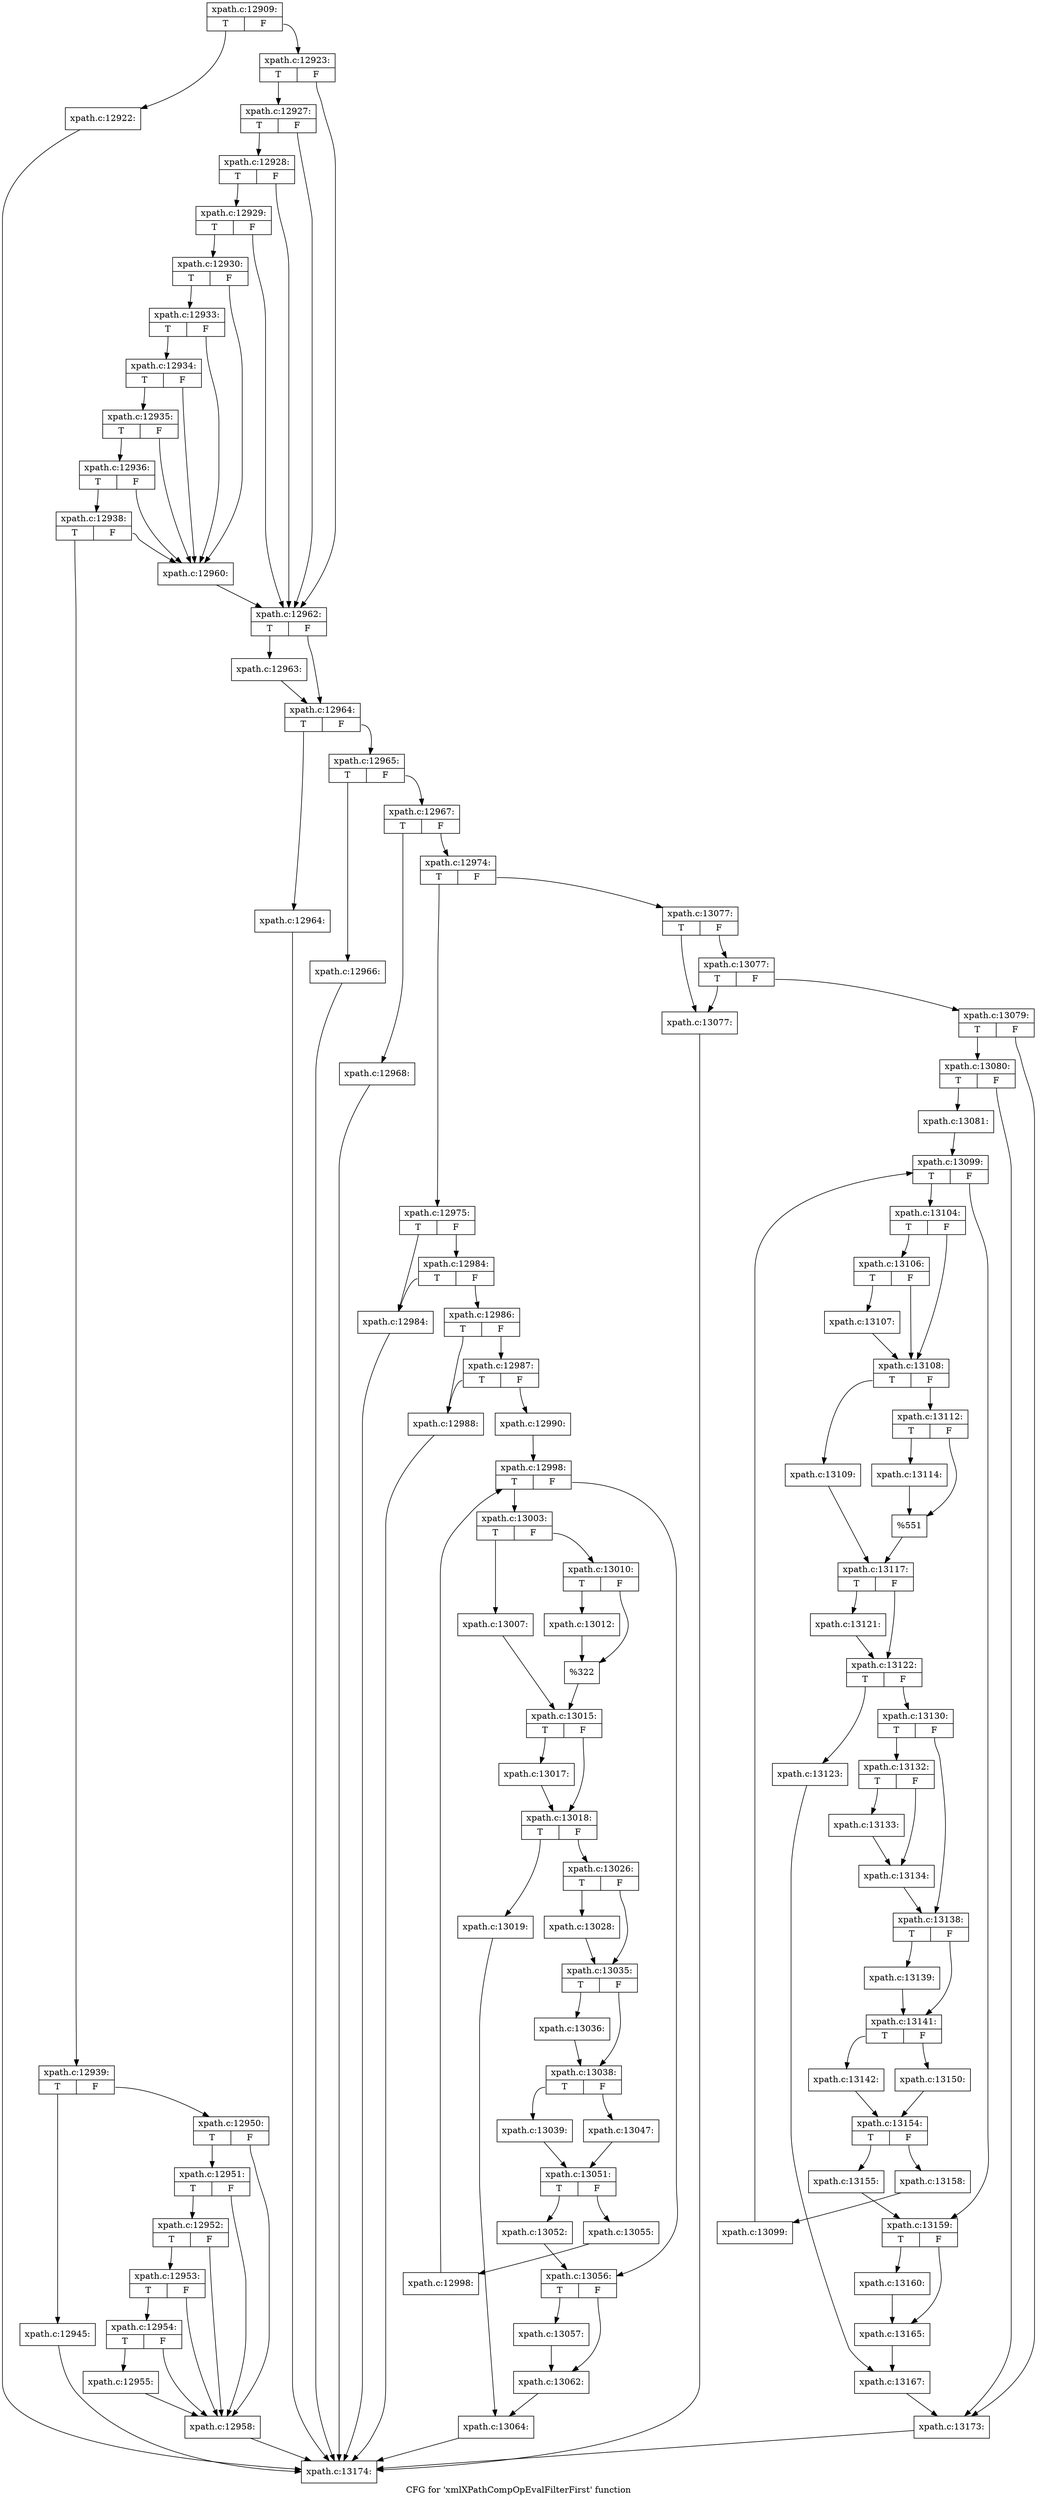 digraph "CFG for 'xmlXPathCompOpEvalFilterFirst' function" {
	label="CFG for 'xmlXPathCompOpEvalFilterFirst' function";

	Node0x55e6b2e6d4d0 [shape=record,label="{xpath.c:12909:|{<s0>T|<s1>F}}"];
	Node0x55e6b2e6d4d0:s0 -> Node0x55e6b2e70c00;
	Node0x55e6b2e6d4d0:s1 -> Node0x55e6b2e70c50;
	Node0x55e6b2e70c00 [shape=record,label="{xpath.c:12922:}"];
	Node0x55e6b2e70c00 -> Node0x55e6b2e6d520;
	Node0x55e6b2e70c50 [shape=record,label="{xpath.c:12923:|{<s0>T|<s1>F}}"];
	Node0x55e6b2e70c50:s0 -> Node0x55e6b2e713c0;
	Node0x55e6b2e70c50:s1 -> Node0x55e6b2e71270;
	Node0x55e6b2e713c0 [shape=record,label="{xpath.c:12927:|{<s0>T|<s1>F}}"];
	Node0x55e6b2e713c0:s0 -> Node0x55e6b2e71340;
	Node0x55e6b2e713c0:s1 -> Node0x55e6b2e71270;
	Node0x55e6b2e71340 [shape=record,label="{xpath.c:12928:|{<s0>T|<s1>F}}"];
	Node0x55e6b2e71340:s0 -> Node0x55e6b2e712c0;
	Node0x55e6b2e71340:s1 -> Node0x55e6b2e71270;
	Node0x55e6b2e712c0 [shape=record,label="{xpath.c:12929:|{<s0>T|<s1>F}}"];
	Node0x55e6b2e712c0:s0 -> Node0x55e6b2e71220;
	Node0x55e6b2e712c0:s1 -> Node0x55e6b2e71270;
	Node0x55e6b2e71220 [shape=record,label="{xpath.c:12930:|{<s0>T|<s1>F}}"];
	Node0x55e6b2e71220:s0 -> Node0x55e6b2e73520;
	Node0x55e6b2e71220:s1 -> Node0x55e6b2e732d0;
	Node0x55e6b2e73520 [shape=record,label="{xpath.c:12933:|{<s0>T|<s1>F}}"];
	Node0x55e6b2e73520:s0 -> Node0x55e6b2e734a0;
	Node0x55e6b2e73520:s1 -> Node0x55e6b2e732d0;
	Node0x55e6b2e734a0 [shape=record,label="{xpath.c:12934:|{<s0>T|<s1>F}}"];
	Node0x55e6b2e734a0:s0 -> Node0x55e6b2e73420;
	Node0x55e6b2e734a0:s1 -> Node0x55e6b2e732d0;
	Node0x55e6b2e73420 [shape=record,label="{xpath.c:12935:|{<s0>T|<s1>F}}"];
	Node0x55e6b2e73420:s0 -> Node0x55e6b2e733a0;
	Node0x55e6b2e73420:s1 -> Node0x55e6b2e732d0;
	Node0x55e6b2e733a0 [shape=record,label="{xpath.c:12936:|{<s0>T|<s1>F}}"];
	Node0x55e6b2e733a0:s0 -> Node0x55e6b2e73320;
	Node0x55e6b2e733a0:s1 -> Node0x55e6b2e732d0;
	Node0x55e6b2e73320 [shape=record,label="{xpath.c:12938:|{<s0>T|<s1>F}}"];
	Node0x55e6b2e73320:s0 -> Node0x55e6b2e73280;
	Node0x55e6b2e73320:s1 -> Node0x55e6b2e732d0;
	Node0x55e6b2e73280 [shape=record,label="{xpath.c:12939:|{<s0>T|<s1>F}}"];
	Node0x55e6b2e73280:s0 -> Node0x55e6b2e762a0;
	Node0x55e6b2e73280:s1 -> Node0x55e6b2e762f0;
	Node0x55e6b2e762a0 [shape=record,label="{xpath.c:12945:}"];
	Node0x55e6b2e762a0 -> Node0x55e6b2e6d520;
	Node0x55e6b2e762f0 [shape=record,label="{xpath.c:12950:|{<s0>T|<s1>F}}"];
	Node0x55e6b2e762f0:s0 -> Node0x55e6b2e76980;
	Node0x55e6b2e762f0:s1 -> Node0x55e6b2e767b0;
	Node0x55e6b2e76980 [shape=record,label="{xpath.c:12951:|{<s0>T|<s1>F}}"];
	Node0x55e6b2e76980:s0 -> Node0x55e6b2e76900;
	Node0x55e6b2e76980:s1 -> Node0x55e6b2e767b0;
	Node0x55e6b2e76900 [shape=record,label="{xpath.c:12952:|{<s0>T|<s1>F}}"];
	Node0x55e6b2e76900:s0 -> Node0x55e6b2e76880;
	Node0x55e6b2e76900:s1 -> Node0x55e6b2e767b0;
	Node0x55e6b2e76880 [shape=record,label="{xpath.c:12953:|{<s0>T|<s1>F}}"];
	Node0x55e6b2e76880:s0 -> Node0x55e6b2e76800;
	Node0x55e6b2e76880:s1 -> Node0x55e6b2e767b0;
	Node0x55e6b2e76800 [shape=record,label="{xpath.c:12954:|{<s0>T|<s1>F}}"];
	Node0x55e6b2e76800:s0 -> Node0x55e6b2e76760;
	Node0x55e6b2e76800:s1 -> Node0x55e6b2e767b0;
	Node0x55e6b2e76760 [shape=record,label="{xpath.c:12955:}"];
	Node0x55e6b2e76760 -> Node0x55e6b2e767b0;
	Node0x55e6b2e767b0 [shape=record,label="{xpath.c:12958:}"];
	Node0x55e6b2e767b0 -> Node0x55e6b2e6d520;
	Node0x55e6b2e732d0 [shape=record,label="{xpath.c:12960:}"];
	Node0x55e6b2e732d0 -> Node0x55e6b2e71270;
	Node0x55e6b2e71270 [shape=record,label="{xpath.c:12962:|{<s0>T|<s1>F}}"];
	Node0x55e6b2e71270:s0 -> Node0x55e6b2e790f0;
	Node0x55e6b2e71270:s1 -> Node0x55e6b2e79140;
	Node0x55e6b2e790f0 [shape=record,label="{xpath.c:12963:}"];
	Node0x55e6b2e790f0 -> Node0x55e6b2e79140;
	Node0x55e6b2e79140 [shape=record,label="{xpath.c:12964:|{<s0>T|<s1>F}}"];
	Node0x55e6b2e79140:s0 -> Node0x55e6b2e79db0;
	Node0x55e6b2e79140:s1 -> Node0x55e6b2e79e00;
	Node0x55e6b2e79db0 [shape=record,label="{xpath.c:12964:}"];
	Node0x55e6b2e79db0 -> Node0x55e6b2e6d520;
	Node0x55e6b2e79e00 [shape=record,label="{xpath.c:12965:|{<s0>T|<s1>F}}"];
	Node0x55e6b2e79e00:s0 -> Node0x55e6b2e7a270;
	Node0x55e6b2e79e00:s1 -> Node0x55e6b2e7a2c0;
	Node0x55e6b2e7a270 [shape=record,label="{xpath.c:12966:}"];
	Node0x55e6b2e7a270 -> Node0x55e6b2e6d520;
	Node0x55e6b2e7a2c0 [shape=record,label="{xpath.c:12967:|{<s0>T|<s1>F}}"];
	Node0x55e6b2e7a2c0:s0 -> Node0x55e6b2e7a910;
	Node0x55e6b2e7a2c0:s1 -> Node0x55e6b2e7a960;
	Node0x55e6b2e7a910 [shape=record,label="{xpath.c:12968:}"];
	Node0x55e6b2e7a910 -> Node0x55e6b2e6d520;
	Node0x55e6b2e7a960 [shape=record,label="{xpath.c:12974:|{<s0>T|<s1>F}}"];
	Node0x55e6b2e7a960:s0 -> Node0x55e6b2e7af80;
	Node0x55e6b2e7a960:s1 -> Node0x55e6b2e7afd0;
	Node0x55e6b2e7af80 [shape=record,label="{xpath.c:12975:|{<s0>T|<s1>F}}"];
	Node0x55e6b2e7af80:s0 -> Node0x55e6b2e7bf90;
	Node0x55e6b2e7af80:s1 -> Node0x55e6b2e7c030;
	Node0x55e6b2e7c030 [shape=record,label="{xpath.c:12984:|{<s0>T|<s1>F}}"];
	Node0x55e6b2e7c030:s0 -> Node0x55e6b2e7bf90;
	Node0x55e6b2e7c030:s1 -> Node0x55e6b2e7bfe0;
	Node0x55e6b2e7bf90 [shape=record,label="{xpath.c:12984:}"];
	Node0x55e6b2e7bf90 -> Node0x55e6b2e6d520;
	Node0x55e6b2e7bfe0 [shape=record,label="{xpath.c:12986:|{<s0>T|<s1>F}}"];
	Node0x55e6b2e7bfe0:s0 -> Node0x55e6b2e7c920;
	Node0x55e6b2e7bfe0:s1 -> Node0x55e6b2e7c9c0;
	Node0x55e6b2e7c9c0 [shape=record,label="{xpath.c:12987:|{<s0>T|<s1>F}}"];
	Node0x55e6b2e7c9c0:s0 -> Node0x55e6b2e7c920;
	Node0x55e6b2e7c9c0:s1 -> Node0x55e6b2e7c970;
	Node0x55e6b2e7c920 [shape=record,label="{xpath.c:12988:}"];
	Node0x55e6b2e7c920 -> Node0x55e6b2e6d520;
	Node0x55e6b2e7c970 [shape=record,label="{xpath.c:12990:}"];
	Node0x55e6b2e7c970 -> Node0x55e6b2e7eb60;
	Node0x55e6b2e7eb60 [shape=record,label="{xpath.c:12998:|{<s0>T|<s1>F}}"];
	Node0x55e6b2e7eb60:s0 -> Node0x55e6b2e7ee40;
	Node0x55e6b2e7eb60:s1 -> Node0x55e6b2e7ea00;
	Node0x55e6b2e7ee40 [shape=record,label="{xpath.c:13003:|{<s0>T|<s1>F}}"];
	Node0x55e6b2e7ee40:s0 -> Node0x55e6b2e80450;
	Node0x55e6b2e7ee40:s1 -> Node0x55e6b2e804f0;
	Node0x55e6b2e80450 [shape=record,label="{xpath.c:13007:}"];
	Node0x55e6b2e80450 -> Node0x55e6b2e804a0;
	Node0x55e6b2e804f0 [shape=record,label="{xpath.c:13010:|{<s0>T|<s1>F}}"];
	Node0x55e6b2e804f0:s0 -> Node0x55e6b2e80fe0;
	Node0x55e6b2e804f0:s1 -> Node0x55e6b2e81030;
	Node0x55e6b2e80fe0 [shape=record,label="{xpath.c:13012:}"];
	Node0x55e6b2e80fe0 -> Node0x55e6b2e81030;
	Node0x55e6b2e81030 [shape=record,label="{%322}"];
	Node0x55e6b2e81030 -> Node0x55e6b2e804a0;
	Node0x55e6b2e804a0 [shape=record,label="{xpath.c:13015:|{<s0>T|<s1>F}}"];
	Node0x55e6b2e804a0:s0 -> Node0x55e6b2e81e90;
	Node0x55e6b2e804a0:s1 -> Node0x55e6b2e81ee0;
	Node0x55e6b2e81e90 [shape=record,label="{xpath.c:13017:}"];
	Node0x55e6b2e81e90 -> Node0x55e6b2e81ee0;
	Node0x55e6b2e81ee0 [shape=record,label="{xpath.c:13018:|{<s0>T|<s1>F}}"];
	Node0x55e6b2e81ee0:s0 -> Node0x55e6b2e82b80;
	Node0x55e6b2e81ee0:s1 -> Node0x55e6b2e82bd0;
	Node0x55e6b2e82b80 [shape=record,label="{xpath.c:13019:}"];
	Node0x55e6b2e82b80 -> Node0x55e6b2e83950;
	Node0x55e6b2e82bd0 [shape=record,label="{xpath.c:13026:|{<s0>T|<s1>F}}"];
	Node0x55e6b2e82bd0:s0 -> Node0x55e6b2e83d60;
	Node0x55e6b2e82bd0:s1 -> Node0x55e6b2e83db0;
	Node0x55e6b2e83d60 [shape=record,label="{xpath.c:13028:}"];
	Node0x55e6b2e83d60 -> Node0x55e6b2e83db0;
	Node0x55e6b2e83db0 [shape=record,label="{xpath.c:13035:|{<s0>T|<s1>F}}"];
	Node0x55e6b2e83db0:s0 -> Node0x55e6b2e84ac0;
	Node0x55e6b2e83db0:s1 -> Node0x55e6b2e84b10;
	Node0x55e6b2e84ac0 [shape=record,label="{xpath.c:13036:}"];
	Node0x55e6b2e84ac0 -> Node0x55e6b2e84b10;
	Node0x55e6b2e84b10 [shape=record,label="{xpath.c:13038:|{<s0>T|<s1>F}}"];
	Node0x55e6b2e84b10:s0 -> Node0x55e6b2e85280;
	Node0x55e6b2e84b10:s1 -> Node0x55e6b2e85320;
	Node0x55e6b2e85280 [shape=record,label="{xpath.c:13039:}"];
	Node0x55e6b2e85280 -> Node0x55e6b2e852d0;
	Node0x55e6b2e85320 [shape=record,label="{xpath.c:13047:}"];
	Node0x55e6b2e85320 -> Node0x55e6b2e852d0;
	Node0x55e6b2e852d0 [shape=record,label="{xpath.c:13051:|{<s0>T|<s1>F}}"];
	Node0x55e6b2e852d0:s0 -> Node0x55e6b2e85e80;
	Node0x55e6b2e852d0:s1 -> Node0x55e6b2e85ed0;
	Node0x55e6b2e85e80 [shape=record,label="{xpath.c:13052:}"];
	Node0x55e6b2e85e80 -> Node0x55e6b2e7ea00;
	Node0x55e6b2e85ed0 [shape=record,label="{xpath.c:13055:}"];
	Node0x55e6b2e85ed0 -> Node0x55e6b2e7edb0;
	Node0x55e6b2e7edb0 [shape=record,label="{xpath.c:12998:}"];
	Node0x55e6b2e7edb0 -> Node0x55e6b2e7eb60;
	Node0x55e6b2e7ea00 [shape=record,label="{xpath.c:13056:|{<s0>T|<s1>F}}"];
	Node0x55e6b2e7ea00:s0 -> Node0x55e6b2e86e60;
	Node0x55e6b2e7ea00:s1 -> Node0x55e6b2e86eb0;
	Node0x55e6b2e86e60 [shape=record,label="{xpath.c:13057:}"];
	Node0x55e6b2e86e60 -> Node0x55e6b2e86eb0;
	Node0x55e6b2e86eb0 [shape=record,label="{xpath.c:13062:}"];
	Node0x55e6b2e86eb0 -> Node0x55e6b2e83950;
	Node0x55e6b2e83950 [shape=record,label="{xpath.c:13064:}"];
	Node0x55e6b2e83950 -> Node0x55e6b2e6d520;
	Node0x55e6b2e7afd0 [shape=record,label="{xpath.c:13077:|{<s0>T|<s1>F}}"];
	Node0x55e6b2e7afd0:s0 -> Node0x55e6b2e889f0;
	Node0x55e6b2e7afd0:s1 -> Node0x55e6b2e88a90;
	Node0x55e6b2e88a90 [shape=record,label="{xpath.c:13077:|{<s0>T|<s1>F}}"];
	Node0x55e6b2e88a90:s0 -> Node0x55e6b2e889f0;
	Node0x55e6b2e88a90:s1 -> Node0x55e6b2e88a40;
	Node0x55e6b2e889f0 [shape=record,label="{xpath.c:13077:}"];
	Node0x55e6b2e889f0 -> Node0x55e6b2e6d520;
	Node0x55e6b2e88a40 [shape=record,label="{xpath.c:13079:|{<s0>T|<s1>F}}"];
	Node0x55e6b2e88a40:s0 -> Node0x55e6b2e89480;
	Node0x55e6b2e88a40:s1 -> Node0x55e6b2e89430;
	Node0x55e6b2e89480 [shape=record,label="{xpath.c:13080:|{<s0>T|<s1>F}}"];
	Node0x55e6b2e89480:s0 -> Node0x55e6b2e893e0;
	Node0x55e6b2e89480:s1 -> Node0x55e6b2e89430;
	Node0x55e6b2e893e0 [shape=record,label="{xpath.c:13081:}"];
	Node0x55e6b2e893e0 -> Node0x55e6b2e8bd60;
	Node0x55e6b2e8bd60 [shape=record,label="{xpath.c:13099:|{<s0>T|<s1>F}}"];
	Node0x55e6b2e8bd60:s0 -> Node0x55e6b2e8c040;
	Node0x55e6b2e8bd60:s1 -> Node0x55e6b2e8bbc0;
	Node0x55e6b2e8c040 [shape=record,label="{xpath.c:13104:|{<s0>T|<s1>F}}"];
	Node0x55e6b2e8c040:s0 -> Node0x55e6b2e8cbb0;
	Node0x55e6b2e8c040:s1 -> Node0x55e6b2e8cb60;
	Node0x55e6b2e8cbb0 [shape=record,label="{xpath.c:13106:|{<s0>T|<s1>F}}"];
	Node0x55e6b2e8cbb0:s0 -> Node0x55e6b2e8cb10;
	Node0x55e6b2e8cbb0:s1 -> Node0x55e6b2e8cb60;
	Node0x55e6b2e8cb10 [shape=record,label="{xpath.c:13107:}"];
	Node0x55e6b2e8cb10 -> Node0x55e6b2e8cb60;
	Node0x55e6b2e8cb60 [shape=record,label="{xpath.c:13108:|{<s0>T|<s1>F}}"];
	Node0x55e6b2e8cb60:s0 -> Node0x55e6b2e8e220;
	Node0x55e6b2e8cb60:s1 -> Node0x55e6b2e8e2c0;
	Node0x55e6b2e8e220 [shape=record,label="{xpath.c:13109:}"];
	Node0x55e6b2e8e220 -> Node0x55e6b2e8e270;
	Node0x55e6b2e8e2c0 [shape=record,label="{xpath.c:13112:|{<s0>T|<s1>F}}"];
	Node0x55e6b2e8e2c0:s0 -> Node0x55e6b2e8edb0;
	Node0x55e6b2e8e2c0:s1 -> Node0x55e6b2e8ee00;
	Node0x55e6b2e8edb0 [shape=record,label="{xpath.c:13114:}"];
	Node0x55e6b2e8edb0 -> Node0x55e6b2e8ee00;
	Node0x55e6b2e8ee00 [shape=record,label="{%551}"];
	Node0x55e6b2e8ee00 -> Node0x55e6b2e8e270;
	Node0x55e6b2e8e270 [shape=record,label="{xpath.c:13117:|{<s0>T|<s1>F}}"];
	Node0x55e6b2e8e270:s0 -> Node0x55e6b2e90610;
	Node0x55e6b2e8e270:s1 -> Node0x55e6b2e90660;
	Node0x55e6b2e90610 [shape=record,label="{xpath.c:13121:}"];
	Node0x55e6b2e90610 -> Node0x55e6b2e90660;
	Node0x55e6b2e90660 [shape=record,label="{xpath.c:13122:|{<s0>T|<s1>F}}"];
	Node0x55e6b2e90660:s0 -> Node0x55e6b2e91300;
	Node0x55e6b2e90660:s1 -> Node0x55e6b2e91350;
	Node0x55e6b2e91300 [shape=record,label="{xpath.c:13123:}"];
	Node0x55e6b2e91300 -> Node0x55e6b2e918c0;
	Node0x55e6b2e91350 [shape=record,label="{xpath.c:13130:|{<s0>T|<s1>F}}"];
	Node0x55e6b2e91350:s0 -> Node0x55e6b2e91cd0;
	Node0x55e6b2e91350:s1 -> Node0x55e6b2e91d20;
	Node0x55e6b2e91cd0 [shape=record,label="{xpath.c:13132:|{<s0>T|<s1>F}}"];
	Node0x55e6b2e91cd0:s0 -> Node0x55e6b2e92180;
	Node0x55e6b2e91cd0:s1 -> Node0x55e6b2e921d0;
	Node0x55e6b2e92180 [shape=record,label="{xpath.c:13133:}"];
	Node0x55e6b2e92180 -> Node0x55e6b2e921d0;
	Node0x55e6b2e921d0 [shape=record,label="{xpath.c:13134:}"];
	Node0x55e6b2e921d0 -> Node0x55e6b2e91d20;
	Node0x55e6b2e91d20 [shape=record,label="{xpath.c:13138:|{<s0>T|<s1>F}}"];
	Node0x55e6b2e91d20:s0 -> Node0x55e6b2e92d20;
	Node0x55e6b2e91d20:s1 -> Node0x55e6b2e92d70;
	Node0x55e6b2e92d20 [shape=record,label="{xpath.c:13139:}"];
	Node0x55e6b2e92d20 -> Node0x55e6b2e92d70;
	Node0x55e6b2e92d70 [shape=record,label="{xpath.c:13141:|{<s0>T|<s1>F}}"];
	Node0x55e6b2e92d70:s0 -> Node0x55e6b2e934e0;
	Node0x55e6b2e92d70:s1 -> Node0x55e6b2e93580;
	Node0x55e6b2e934e0 [shape=record,label="{xpath.c:13142:}"];
	Node0x55e6b2e934e0 -> Node0x55e6b2e93530;
	Node0x55e6b2e93580 [shape=record,label="{xpath.c:13150:}"];
	Node0x55e6b2e93580 -> Node0x55e6b2e93530;
	Node0x55e6b2e93530 [shape=record,label="{xpath.c:13154:|{<s0>T|<s1>F}}"];
	Node0x55e6b2e93530:s0 -> Node0x55e6b2e940e0;
	Node0x55e6b2e93530:s1 -> Node0x55e6b2e94130;
	Node0x55e6b2e940e0 [shape=record,label="{xpath.c:13155:}"];
	Node0x55e6b2e940e0 -> Node0x55e6b2e8bbc0;
	Node0x55e6b2e94130 [shape=record,label="{xpath.c:13158:}"];
	Node0x55e6b2e94130 -> Node0x55e6b2e8bfb0;
	Node0x55e6b2e8bfb0 [shape=record,label="{xpath.c:13099:}"];
	Node0x55e6b2e8bfb0 -> Node0x55e6b2e8bd60;
	Node0x55e6b2e8bbc0 [shape=record,label="{xpath.c:13159:|{<s0>T|<s1>F}}"];
	Node0x55e6b2e8bbc0:s0 -> Node0x55e6b2e94de0;
	Node0x55e6b2e8bbc0:s1 -> Node0x55e6b2e94e30;
	Node0x55e6b2e94de0 [shape=record,label="{xpath.c:13160:}"];
	Node0x55e6b2e94de0 -> Node0x55e6b2e94e30;
	Node0x55e6b2e94e30 [shape=record,label="{xpath.c:13165:}"];
	Node0x55e6b2e94e30 -> Node0x55e6b2e918c0;
	Node0x55e6b2e918c0 [shape=record,label="{xpath.c:13167:}"];
	Node0x55e6b2e918c0 -> Node0x55e6b2e89430;
	Node0x55e6b2e89430 [shape=record,label="{xpath.c:13173:}"];
	Node0x55e6b2e89430 -> Node0x55e6b2e6d520;
	Node0x55e6b2e6d520 [shape=record,label="{xpath.c:13174:}"];
}
